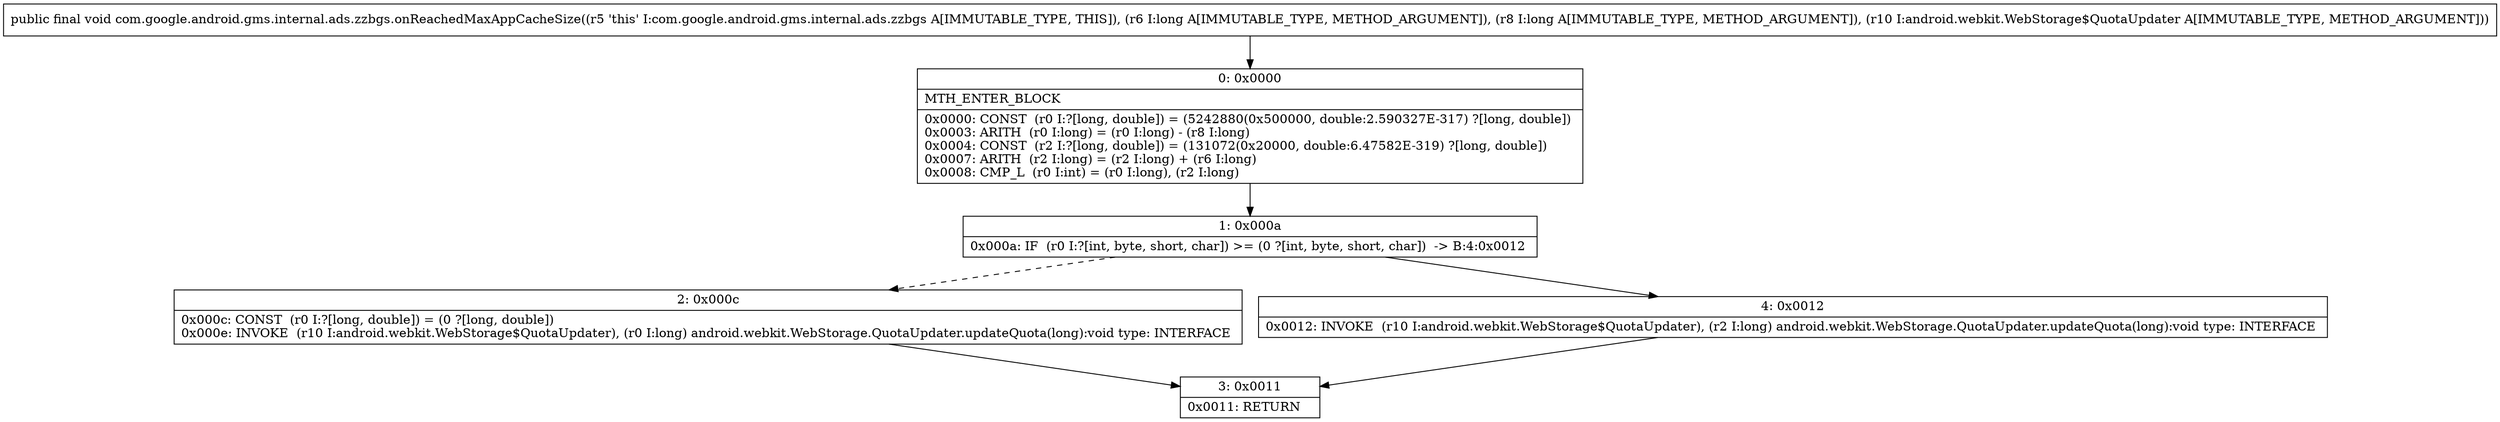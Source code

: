 digraph "CFG forcom.google.android.gms.internal.ads.zzbgs.onReachedMaxAppCacheSize(JJLandroid\/webkit\/WebStorage$QuotaUpdater;)V" {
Node_0 [shape=record,label="{0\:\ 0x0000|MTH_ENTER_BLOCK\l|0x0000: CONST  (r0 I:?[long, double]) = (5242880(0x500000, double:2.590327E\-317) ?[long, double]) \l0x0003: ARITH  (r0 I:long) = (r0 I:long) \- (r8 I:long) \l0x0004: CONST  (r2 I:?[long, double]) = (131072(0x20000, double:6.47582E\-319) ?[long, double]) \l0x0007: ARITH  (r2 I:long) = (r2 I:long) + (r6 I:long) \l0x0008: CMP_L  (r0 I:int) = (r0 I:long), (r2 I:long) \l}"];
Node_1 [shape=record,label="{1\:\ 0x000a|0x000a: IF  (r0 I:?[int, byte, short, char]) \>= (0 ?[int, byte, short, char])  \-\> B:4:0x0012 \l}"];
Node_2 [shape=record,label="{2\:\ 0x000c|0x000c: CONST  (r0 I:?[long, double]) = (0 ?[long, double]) \l0x000e: INVOKE  (r10 I:android.webkit.WebStorage$QuotaUpdater), (r0 I:long) android.webkit.WebStorage.QuotaUpdater.updateQuota(long):void type: INTERFACE \l}"];
Node_3 [shape=record,label="{3\:\ 0x0011|0x0011: RETURN   \l}"];
Node_4 [shape=record,label="{4\:\ 0x0012|0x0012: INVOKE  (r10 I:android.webkit.WebStorage$QuotaUpdater), (r2 I:long) android.webkit.WebStorage.QuotaUpdater.updateQuota(long):void type: INTERFACE \l}"];
MethodNode[shape=record,label="{public final void com.google.android.gms.internal.ads.zzbgs.onReachedMaxAppCacheSize((r5 'this' I:com.google.android.gms.internal.ads.zzbgs A[IMMUTABLE_TYPE, THIS]), (r6 I:long A[IMMUTABLE_TYPE, METHOD_ARGUMENT]), (r8 I:long A[IMMUTABLE_TYPE, METHOD_ARGUMENT]), (r10 I:android.webkit.WebStorage$QuotaUpdater A[IMMUTABLE_TYPE, METHOD_ARGUMENT])) }"];
MethodNode -> Node_0;
Node_0 -> Node_1;
Node_1 -> Node_2[style=dashed];
Node_1 -> Node_4;
Node_2 -> Node_3;
Node_4 -> Node_3;
}

